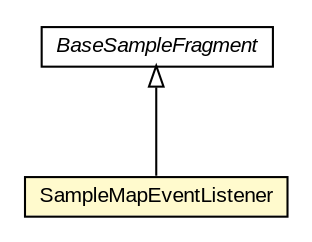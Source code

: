 #!/usr/local/bin/dot
#
# Class diagram 
# Generated by UMLGraph version R5_6-24-gf6e263 (http://www.umlgraph.org/)
#

digraph G {
	edge [fontname="arial",fontsize=10,labelfontname="arial",labelfontsize=10];
	node [fontname="arial",fontsize=10,shape=plaintext];
	nodesep=0.25;
	ranksep=0.5;
	// org.osmdroid.samplefragments.BaseSampleFragment
	c125686 [label=<<table title="org.osmdroid.samplefragments.BaseSampleFragment" border="0" cellborder="1" cellspacing="0" cellpadding="2" port="p" href="../BaseSampleFragment.html">
		<tr><td><table border="0" cellspacing="0" cellpadding="1">
<tr><td align="center" balign="center"><font face="arial italic"> BaseSampleFragment </font></td></tr>
		</table></td></tr>
		</table>>, URL="../BaseSampleFragment.html", fontname="arial", fontcolor="black", fontsize=10.0];
	// org.osmdroid.samplefragments.events.SampleMapEventListener
	c125718 [label=<<table title="org.osmdroid.samplefragments.events.SampleMapEventListener" border="0" cellborder="1" cellspacing="0" cellpadding="2" port="p" bgcolor="lemonChiffon" href="./SampleMapEventListener.html">
		<tr><td><table border="0" cellspacing="0" cellpadding="1">
<tr><td align="center" balign="center"> SampleMapEventListener </td></tr>
		</table></td></tr>
		</table>>, URL="./SampleMapEventListener.html", fontname="arial", fontcolor="black", fontsize=10.0];
	//org.osmdroid.samplefragments.events.SampleMapEventListener extends org.osmdroid.samplefragments.BaseSampleFragment
	c125686:p -> c125718:p [dir=back,arrowtail=empty];
}

